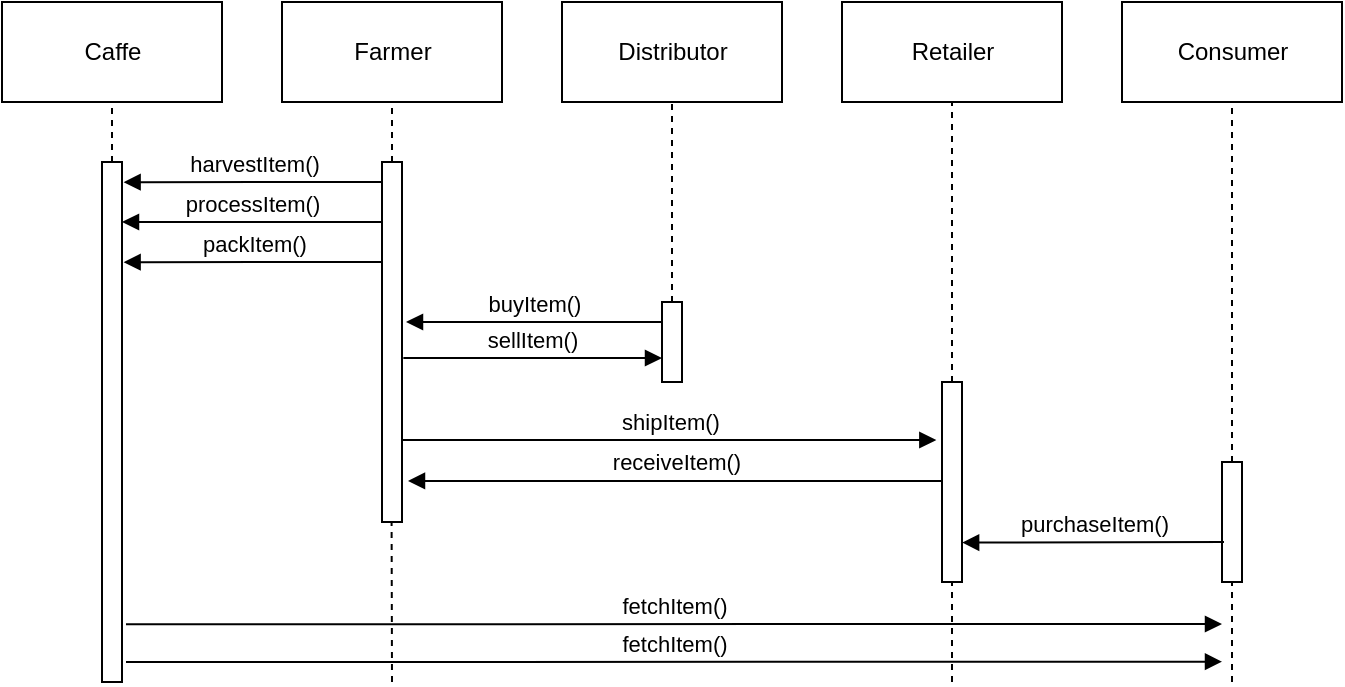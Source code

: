 <mxfile version="12.9.12" type="device"><diagram id="J-05YY4BoiQuZgW5kYGX" name="Page-1"><mxGraphModel dx="686" dy="485" grid="1" gridSize="10" guides="1" tooltips="1" connect="1" arrows="1" fold="1" page="1" pageScale="1" pageWidth="827" pageHeight="1169" math="0" shadow="0"><root><mxCell id="0"/><mxCell id="1" parent="0"/><mxCell id="3t7fZtT42kOdbIvUQC3n-1" value="Caffe" style="html=1;" parent="1" vertex="1"><mxGeometry x="40" y="40" width="110" height="50" as="geometry"/></mxCell><mxCell id="3t7fZtT42kOdbIvUQC3n-2" value="" style="html=1;points=[];perimeter=orthogonalPerimeter;" parent="1" vertex="1"><mxGeometry x="90" y="120" width="10" height="260" as="geometry"/></mxCell><mxCell id="3t7fZtT42kOdbIvUQC3n-3" value="" style="endArrow=none;dashed=1;html=1;entryX=0.5;entryY=1;entryDx=0;entryDy=0;" parent="1" target="3t7fZtT42kOdbIvUQC3n-1" edge="1"><mxGeometry width="50" height="50" relative="1" as="geometry"><mxPoint x="95" y="120" as="sourcePoint"/><mxPoint x="400" y="310" as="targetPoint"/></mxGeometry></mxCell><mxCell id="3t7fZtT42kOdbIvUQC3n-4" value="Farmer" style="html=1;" parent="1" vertex="1"><mxGeometry x="180" y="40" width="110" height="50" as="geometry"/></mxCell><mxCell id="3t7fZtT42kOdbIvUQC3n-5" value="" style="html=1;points=[];perimeter=orthogonalPerimeter;" parent="1" vertex="1"><mxGeometry x="230" y="120" width="10" height="180" as="geometry"/></mxCell><mxCell id="3t7fZtT42kOdbIvUQC3n-6" value="" style="endArrow=none;dashed=1;html=1;entryX=0.5;entryY=1;entryDx=0;entryDy=0;" parent="1" target="3t7fZtT42kOdbIvUQC3n-4" edge="1"><mxGeometry width="50" height="50" relative="1" as="geometry"><mxPoint x="235" y="120" as="sourcePoint"/><mxPoint x="540" y="310" as="targetPoint"/></mxGeometry></mxCell><mxCell id="3t7fZtT42kOdbIvUQC3n-8" value="&lt;div&gt;processItem()&lt;/div&gt;" style="html=1;verticalAlign=bottom;endArrow=block;exitX=-0.1;exitY=0.022;exitDx=0;exitDy=0;exitPerimeter=0;" parent="1" target="3t7fZtT42kOdbIvUQC3n-2" edge="1"><mxGeometry width="80" relative="1" as="geometry"><mxPoint x="230" y="150.0" as="sourcePoint"/><mxPoint x="102.57" y="150.0" as="targetPoint"/></mxGeometry></mxCell><mxCell id="3t7fZtT42kOdbIvUQC3n-9" value="harvestItem()" style="html=1;verticalAlign=bottom;endArrow=block;entryX=1.081;entryY=0.07;entryDx=0;entryDy=0;entryPerimeter=0;exitX=-0.1;exitY=0.022;exitDx=0;exitDy=0;exitPerimeter=0;" parent="1" edge="1"><mxGeometry width="80" relative="1" as="geometry"><mxPoint x="230" y="130.0" as="sourcePoint"/><mxPoint x="100.81" y="130.1" as="targetPoint"/></mxGeometry></mxCell><mxCell id="3t7fZtT42kOdbIvUQC3n-10" value="packItem()" style="html=1;verticalAlign=bottom;endArrow=block;entryX=1.081;entryY=0.07;entryDx=0;entryDy=0;entryPerimeter=0;exitX=-0.1;exitY=0.022;exitDx=0;exitDy=0;exitPerimeter=0;" parent="1" edge="1"><mxGeometry width="80" relative="1" as="geometry"><mxPoint x="230" y="170" as="sourcePoint"/><mxPoint x="100.81" y="170.1" as="targetPoint"/></mxGeometry></mxCell><mxCell id="3t7fZtT42kOdbIvUQC3n-11" value="Distributor" style="html=1;" parent="1" vertex="1"><mxGeometry x="320" y="40" width="110" height="50" as="geometry"/></mxCell><mxCell id="3t7fZtT42kOdbIvUQC3n-12" value="" style="html=1;points=[];perimeter=orthogonalPerimeter;" parent="1" vertex="1"><mxGeometry x="370" y="190" width="10" height="40" as="geometry"/></mxCell><mxCell id="3t7fZtT42kOdbIvUQC3n-13" value="" style="endArrow=none;dashed=1;html=1;entryX=0.5;entryY=1;entryDx=0;entryDy=0;exitX=0.5;exitY=0;exitDx=0;exitDy=0;exitPerimeter=0;" parent="1" source="3t7fZtT42kOdbIvUQC3n-12" target="3t7fZtT42kOdbIvUQC3n-11" edge="1"><mxGeometry width="50" height="50" relative="1" as="geometry"><mxPoint x="375" y="120" as="sourcePoint"/><mxPoint x="680" y="310" as="targetPoint"/></mxGeometry></mxCell><mxCell id="3t7fZtT42kOdbIvUQC3n-14" value="&lt;div&gt;Retailer&lt;/div&gt;" style="html=1;" parent="1" vertex="1"><mxGeometry x="460" y="40" width="110" height="50" as="geometry"/></mxCell><mxCell id="3t7fZtT42kOdbIvUQC3n-15" value="" style="html=1;points=[];perimeter=orthogonalPerimeter;" parent="1" vertex="1"><mxGeometry x="510" y="230" width="10" height="100" as="geometry"/></mxCell><mxCell id="3t7fZtT42kOdbIvUQC3n-16" value="" style="endArrow=none;dashed=1;html=1;entryX=0.5;entryY=1;entryDx=0;entryDy=0;" parent="1" source="3t7fZtT42kOdbIvUQC3n-15" target="3t7fZtT42kOdbIvUQC3n-14" edge="1"><mxGeometry width="50" height="50" relative="1" as="geometry"><mxPoint x="515" y="120" as="sourcePoint"/><mxPoint x="820" y="310" as="targetPoint"/></mxGeometry></mxCell><mxCell id="3t7fZtT42kOdbIvUQC3n-22" value="Consumer" style="html=1;" parent="1" vertex="1"><mxGeometry x="600" y="40" width="110" height="50" as="geometry"/></mxCell><mxCell id="3t7fZtT42kOdbIvUQC3n-23" value="" style="html=1;points=[];perimeter=orthogonalPerimeter;" parent="1" vertex="1"><mxGeometry x="650" y="270" width="10" height="60" as="geometry"/></mxCell><mxCell id="3t7fZtT42kOdbIvUQC3n-24" value="" style="endArrow=none;dashed=1;html=1;entryX=0.5;entryY=1;entryDx=0;entryDy=0;" parent="1" source="3t7fZtT42kOdbIvUQC3n-23" target="3t7fZtT42kOdbIvUQC3n-22" edge="1"><mxGeometry width="50" height="50" relative="1" as="geometry"><mxPoint x="665" y="260" as="sourcePoint"/><mxPoint x="970" y="310" as="targetPoint"/></mxGeometry></mxCell><mxCell id="3t7fZtT42kOdbIvUQC3n-26" value="sellItem()" style="html=1;verticalAlign=bottom;endArrow=block;exitX=1.067;exitY=0.5;exitDx=0;exitDy=0;exitPerimeter=0;" parent="1" edge="1"><mxGeometry width="80" relative="1" as="geometry"><mxPoint x="240.67" y="218" as="sourcePoint"/><mxPoint x="370" y="218" as="targetPoint"/></mxGeometry></mxCell><mxCell id="3t7fZtT42kOdbIvUQC3n-27" value="buyItem()" style="html=1;verticalAlign=bottom;endArrow=block;" parent="1" edge="1"><mxGeometry width="80" relative="1" as="geometry"><mxPoint x="370" y="200" as="sourcePoint"/><mxPoint x="242" y="200" as="targetPoint"/><Array as="points"/></mxGeometry></mxCell><mxCell id="3t7fZtT42kOdbIvUQC3n-37" value="receiveItem()" style="html=1;verticalAlign=bottom;endArrow=block;entryX=1.3;entryY=0.886;entryDx=0;entryDy=0;entryPerimeter=0;" parent="1" source="3t7fZtT42kOdbIvUQC3n-15" edge="1" target="3t7fZtT42kOdbIvUQC3n-5"><mxGeometry width="80" relative="1" as="geometry"><mxPoint x="490" y="260.18" as="sourcePoint"/><mxPoint x="381" y="280" as="targetPoint"/><Array as="points"/></mxGeometry></mxCell><mxCell id="3t7fZtT42kOdbIvUQC3n-43" value="purchaseItem()" style="html=1;verticalAlign=bottom;endArrow=block;entryX=1.055;entryY=0.77;entryDx=0;entryDy=0;entryPerimeter=0;exitX=0.1;exitY=0.667;exitDx=0;exitDy=0;exitPerimeter=0;" parent="1" source="3t7fZtT42kOdbIvUQC3n-23" edge="1"><mxGeometry width="80" relative="1" as="geometry"><mxPoint x="629.52" y="310.18" as="sourcePoint"/><mxPoint x="520.07" y="310.28" as="targetPoint"/><Array as="points"/></mxGeometry></mxCell><mxCell id="3t7fZtT42kOdbIvUQC3n-45" value="&lt;div&gt;shipItem()&lt;/div&gt;" style="html=1;verticalAlign=bottom;endArrow=block;entryX=-0.283;entryY=0.29;entryDx=0;entryDy=0;entryPerimeter=0;" parent="1" edge="1" target="3t7fZtT42kOdbIvUQC3n-15"><mxGeometry width="80" relative="1" as="geometry"><mxPoint x="240" y="259" as="sourcePoint"/><mxPoint x="369" y="259" as="targetPoint"/></mxGeometry></mxCell><mxCell id="i47oWLbRqcR22ThmAZVq-3" value="" style="endArrow=none;dashed=1;html=1;" edge="1" parent="1" target="3t7fZtT42kOdbIvUQC3n-15"><mxGeometry width="50" height="50" relative="1" as="geometry"><mxPoint x="515" y="380" as="sourcePoint"/><mxPoint x="490" y="330" as="targetPoint"/></mxGeometry></mxCell><mxCell id="i47oWLbRqcR22ThmAZVq-4" value="" style="endArrow=none;dashed=1;html=1;" edge="1" parent="1" target="3t7fZtT42kOdbIvUQC3n-23"><mxGeometry width="50" height="50" relative="1" as="geometry"><mxPoint x="655" y="380" as="sourcePoint"/><mxPoint x="410" y="260" as="targetPoint"/></mxGeometry></mxCell><mxCell id="i47oWLbRqcR22ThmAZVq-5" value="" style="endArrow=none;dashed=1;html=1;" edge="1" parent="1"><mxGeometry width="50" height="50" relative="1" as="geometry"><mxPoint x="235" y="380" as="sourcePoint"/><mxPoint x="234.8" y="300" as="targetPoint"/></mxGeometry></mxCell><mxCell id="i47oWLbRqcR22ThmAZVq-7" value="fetchItem()" style="html=1;verticalAlign=bottom;endArrow=block;exitX=1.2;exitY=0.889;exitDx=0;exitDy=0;exitPerimeter=0;" edge="1" parent="1" source="3t7fZtT42kOdbIvUQC3n-2"><mxGeometry width="80" relative="1" as="geometry"><mxPoint x="105" y="351" as="sourcePoint"/><mxPoint x="650" y="351" as="targetPoint"/></mxGeometry></mxCell><mxCell id="i47oWLbRqcR22ThmAZVq-8" value="fetchItem()" style="html=1;verticalAlign=bottom;endArrow=block;exitX=1.2;exitY=0.889;exitDx=0;exitDy=0;exitPerimeter=0;" edge="1" parent="1"><mxGeometry width="80" relative="1" as="geometry"><mxPoint x="102" y="370" as="sourcePoint"/><mxPoint x="650.0" y="369.86" as="targetPoint"/></mxGeometry></mxCell></root></mxGraphModel></diagram></mxfile>
